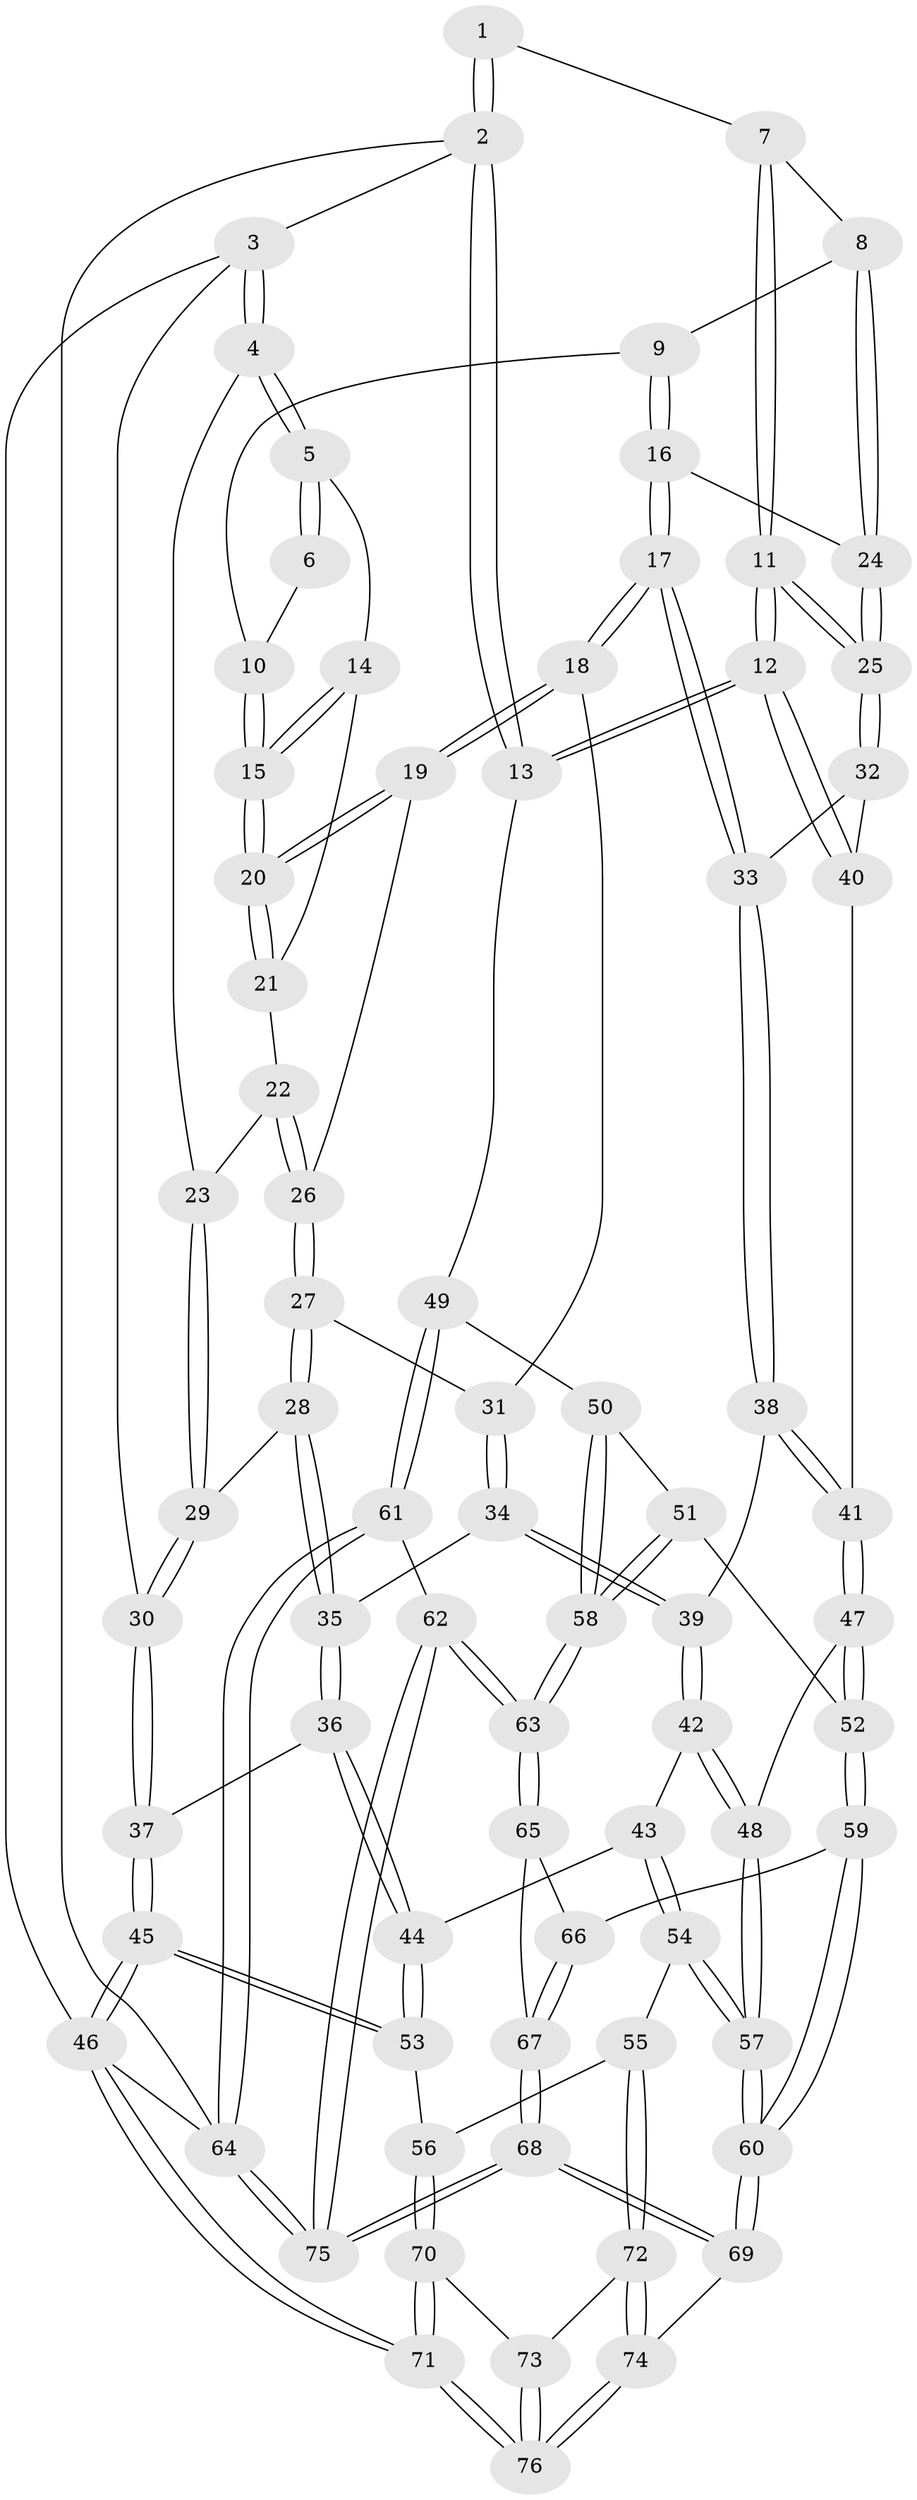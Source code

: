 // coarse degree distribution, {5: 0.2727272727272727, 4: 0.2727272727272727, 2: 0.13636363636363635, 7: 0.045454545454545456, 3: 0.22727272727272727, 8: 0.045454545454545456}
// Generated by graph-tools (version 1.1) at 2025/21/03/04/25 18:21:06]
// undirected, 76 vertices, 187 edges
graph export_dot {
graph [start="1"]
  node [color=gray90,style=filled];
  1 [pos="+0.7966831205807017+0"];
  2 [pos="+1+0"];
  3 [pos="+0+0"];
  4 [pos="+0+0"];
  5 [pos="+0.28725535596965+0"];
  6 [pos="+0.7882498964058827+0"];
  7 [pos="+0.8053102079816868+0"];
  8 [pos="+0.8226346063937138+0.17681786446335923"];
  9 [pos="+0.6774107586933679+0.12485196232297312"];
  10 [pos="+0.6613962440300628+0.06285341894723126"];
  11 [pos="+1+0.45395367026449657"];
  12 [pos="+1+0.4632397253847587"];
  13 [pos="+1+0.46438475836368276"];
  14 [pos="+0.35806084081035844+0.023987255179230834"];
  15 [pos="+0.4552512866377815+0.1609328897828905"];
  16 [pos="+0.67373789324161+0.21080616998336144"];
  17 [pos="+0.5101232653151733+0.31882774035816625"];
  18 [pos="+0.5099699439334061+0.31869636262055345"];
  19 [pos="+0.47489215192235645+0.26035997433086383"];
  20 [pos="+0.46646729856685787+0.23696760437134928"];
  21 [pos="+0.24825682010767963+0.24445841189035375"];
  22 [pos="+0.22164917220446403+0.2630377328171508"];
  23 [pos="+0.08297045452359188+0.13996563205143653"];
  24 [pos="+0.8597078392263084+0.28742236397100324"];
  25 [pos="+0.980419764219604+0.4303164996368556"];
  26 [pos="+0.22871029818097308+0.33138829220401383"];
  27 [pos="+0.2218627001755953+0.3598858630595361"];
  28 [pos="+0.21307593352393286+0.3782512105367877"];
  29 [pos="+0.10990030192797855+0.3406457480031345"];
  30 [pos="+0+0.4393505780862754"];
  31 [pos="+0.4199823149866455+0.3589412503118131"];
  32 [pos="+0.5924081640694147+0.38487371145923843"];
  33 [pos="+0.5314075672701076+0.361614196725184"];
  34 [pos="+0.22695631065285624+0.5072242044329673"];
  35 [pos="+0.22149713126717022+0.5054645329159211"];
  36 [pos="+0.20127005311501034+0.5154428896334954"];
  37 [pos="+0+0.5205082265970402"];
  38 [pos="+0.4778689570095434+0.5094904000203639"];
  39 [pos="+0.3565074042106182+0.5878425964830236"];
  40 [pos="+0.6664129651776308+0.6220071969335491"];
  41 [pos="+0.6264257999737617+0.6559230202177488"];
  42 [pos="+0.3663381903344888+0.6595142981713807"];
  43 [pos="+0.2784188248836944+0.7376563258569557"];
  44 [pos="+0.15347216159957353+0.7209471643151465"];
  45 [pos="+0+0.8016121635273769"];
  46 [pos="+0+1"];
  47 [pos="+0.6084557664299671+0.7199857213443106"];
  48 [pos="+0.43383147335256333+0.7245234013133928"];
  49 [pos="+1+0.5195290749997534"];
  50 [pos="+0.9191683639806298+0.6719712749454475"];
  51 [pos="+0.665006958035406+0.7530152318676858"];
  52 [pos="+0.6203871301411035+0.7469566610189726"];
  53 [pos="+0.06509149661493537+0.7846315012441449"];
  54 [pos="+0.2825792056026296+0.8528532537617277"];
  55 [pos="+0.24221194980293886+0.8814949072846698"];
  56 [pos="+0.19588060639930074+0.8782874796478624"];
  57 [pos="+0.40991278161035505+0.8763067538213705"];
  58 [pos="+0.824757066829191+0.8114776280960497"];
  59 [pos="+0.6183044600460706+0.7971938729387572"];
  60 [pos="+0.47369885298089404+0.9743330131419858"];
  61 [pos="+1+0.6281940276358728"];
  62 [pos="+0.8546811199108426+1"];
  63 [pos="+0.815495742159849+0.8981535359603993"];
  64 [pos="+1+1"];
  65 [pos="+0.7532800160144383+0.8785055184548193"];
  66 [pos="+0.655405439542573+0.841104265419087"];
  67 [pos="+0.6669387849776998+0.9339959202057606"];
  68 [pos="+0.681624641692121+1"];
  69 [pos="+0.4857329714092315+1"];
  70 [pos="+0.15650624726893297+0.9622466081078965"];
  71 [pos="+0+1"];
  72 [pos="+0.24503868402567494+0.8915754372017769"];
  73 [pos="+0.2320275182717339+0.9694728212835539"];
  74 [pos="+0.45546330219738845+1"];
  75 [pos="+0.8698369201473841+1"];
  76 [pos="+0.20442744187590942+1"];
  1 -- 2;
  1 -- 2;
  1 -- 7;
  2 -- 3;
  2 -- 13;
  2 -- 13;
  2 -- 64;
  3 -- 4;
  3 -- 4;
  3 -- 30;
  3 -- 46;
  4 -- 5;
  4 -- 5;
  4 -- 23;
  5 -- 6;
  5 -- 6;
  5 -- 14;
  6 -- 10;
  7 -- 8;
  7 -- 11;
  7 -- 11;
  8 -- 9;
  8 -- 24;
  8 -- 24;
  9 -- 10;
  9 -- 16;
  9 -- 16;
  10 -- 15;
  10 -- 15;
  11 -- 12;
  11 -- 12;
  11 -- 25;
  11 -- 25;
  12 -- 13;
  12 -- 13;
  12 -- 40;
  12 -- 40;
  13 -- 49;
  14 -- 15;
  14 -- 15;
  14 -- 21;
  15 -- 20;
  15 -- 20;
  16 -- 17;
  16 -- 17;
  16 -- 24;
  17 -- 18;
  17 -- 18;
  17 -- 33;
  17 -- 33;
  18 -- 19;
  18 -- 19;
  18 -- 31;
  19 -- 20;
  19 -- 20;
  19 -- 26;
  20 -- 21;
  20 -- 21;
  21 -- 22;
  22 -- 23;
  22 -- 26;
  22 -- 26;
  23 -- 29;
  23 -- 29;
  24 -- 25;
  24 -- 25;
  25 -- 32;
  25 -- 32;
  26 -- 27;
  26 -- 27;
  27 -- 28;
  27 -- 28;
  27 -- 31;
  28 -- 29;
  28 -- 35;
  28 -- 35;
  29 -- 30;
  29 -- 30;
  30 -- 37;
  30 -- 37;
  31 -- 34;
  31 -- 34;
  32 -- 33;
  32 -- 40;
  33 -- 38;
  33 -- 38;
  34 -- 35;
  34 -- 39;
  34 -- 39;
  35 -- 36;
  35 -- 36;
  36 -- 37;
  36 -- 44;
  36 -- 44;
  37 -- 45;
  37 -- 45;
  38 -- 39;
  38 -- 41;
  38 -- 41;
  39 -- 42;
  39 -- 42;
  40 -- 41;
  41 -- 47;
  41 -- 47;
  42 -- 43;
  42 -- 48;
  42 -- 48;
  43 -- 44;
  43 -- 54;
  43 -- 54;
  44 -- 53;
  44 -- 53;
  45 -- 46;
  45 -- 46;
  45 -- 53;
  45 -- 53;
  46 -- 71;
  46 -- 71;
  46 -- 64;
  47 -- 48;
  47 -- 52;
  47 -- 52;
  48 -- 57;
  48 -- 57;
  49 -- 50;
  49 -- 61;
  49 -- 61;
  50 -- 51;
  50 -- 58;
  50 -- 58;
  51 -- 52;
  51 -- 58;
  51 -- 58;
  52 -- 59;
  52 -- 59;
  53 -- 56;
  54 -- 55;
  54 -- 57;
  54 -- 57;
  55 -- 56;
  55 -- 72;
  55 -- 72;
  56 -- 70;
  56 -- 70;
  57 -- 60;
  57 -- 60;
  58 -- 63;
  58 -- 63;
  59 -- 60;
  59 -- 60;
  59 -- 66;
  60 -- 69;
  60 -- 69;
  61 -- 62;
  61 -- 64;
  61 -- 64;
  62 -- 63;
  62 -- 63;
  62 -- 75;
  62 -- 75;
  63 -- 65;
  63 -- 65;
  64 -- 75;
  64 -- 75;
  65 -- 66;
  65 -- 67;
  66 -- 67;
  66 -- 67;
  67 -- 68;
  67 -- 68;
  68 -- 69;
  68 -- 69;
  68 -- 75;
  68 -- 75;
  69 -- 74;
  70 -- 71;
  70 -- 71;
  70 -- 73;
  71 -- 76;
  71 -- 76;
  72 -- 73;
  72 -- 74;
  72 -- 74;
  73 -- 76;
  73 -- 76;
  74 -- 76;
  74 -- 76;
}
